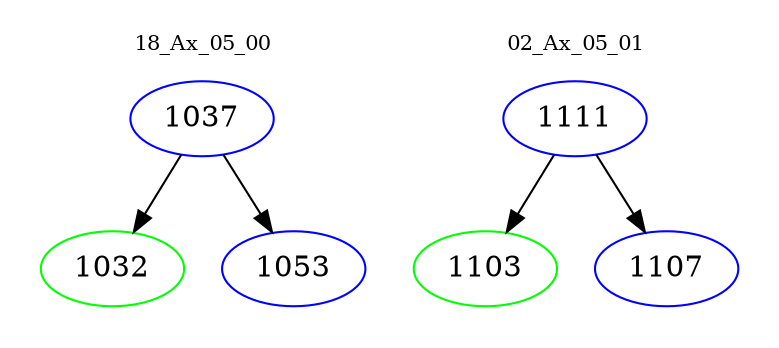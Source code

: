 digraph{
subgraph cluster_0 {
color = white
label = "18_Ax_05_00";
fontsize=10;
T0_1037 [label="1037", color="blue"]
T0_1037 -> T0_1032 [color="black"]
T0_1032 [label="1032", color="green"]
T0_1037 -> T0_1053 [color="black"]
T0_1053 [label="1053", color="blue"]
}
subgraph cluster_1 {
color = white
label = "02_Ax_05_01";
fontsize=10;
T1_1111 [label="1111", color="blue"]
T1_1111 -> T1_1103 [color="black"]
T1_1103 [label="1103", color="green"]
T1_1111 -> T1_1107 [color="black"]
T1_1107 [label="1107", color="blue"]
}
}
